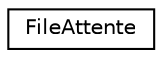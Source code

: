 digraph "Graphe hiérarchique des classes"
{
  edge [fontname="Helvetica",fontsize="10",labelfontname="Helvetica",labelfontsize="10"];
  node [fontname="Helvetica",fontsize="10",shape=record];
  rankdir="LR";
  Node0 [label="FileAttente",height=0.2,width=0.4,color="black", fillcolor="white", style="filled",URL="$classFileAttente.html"];
}
